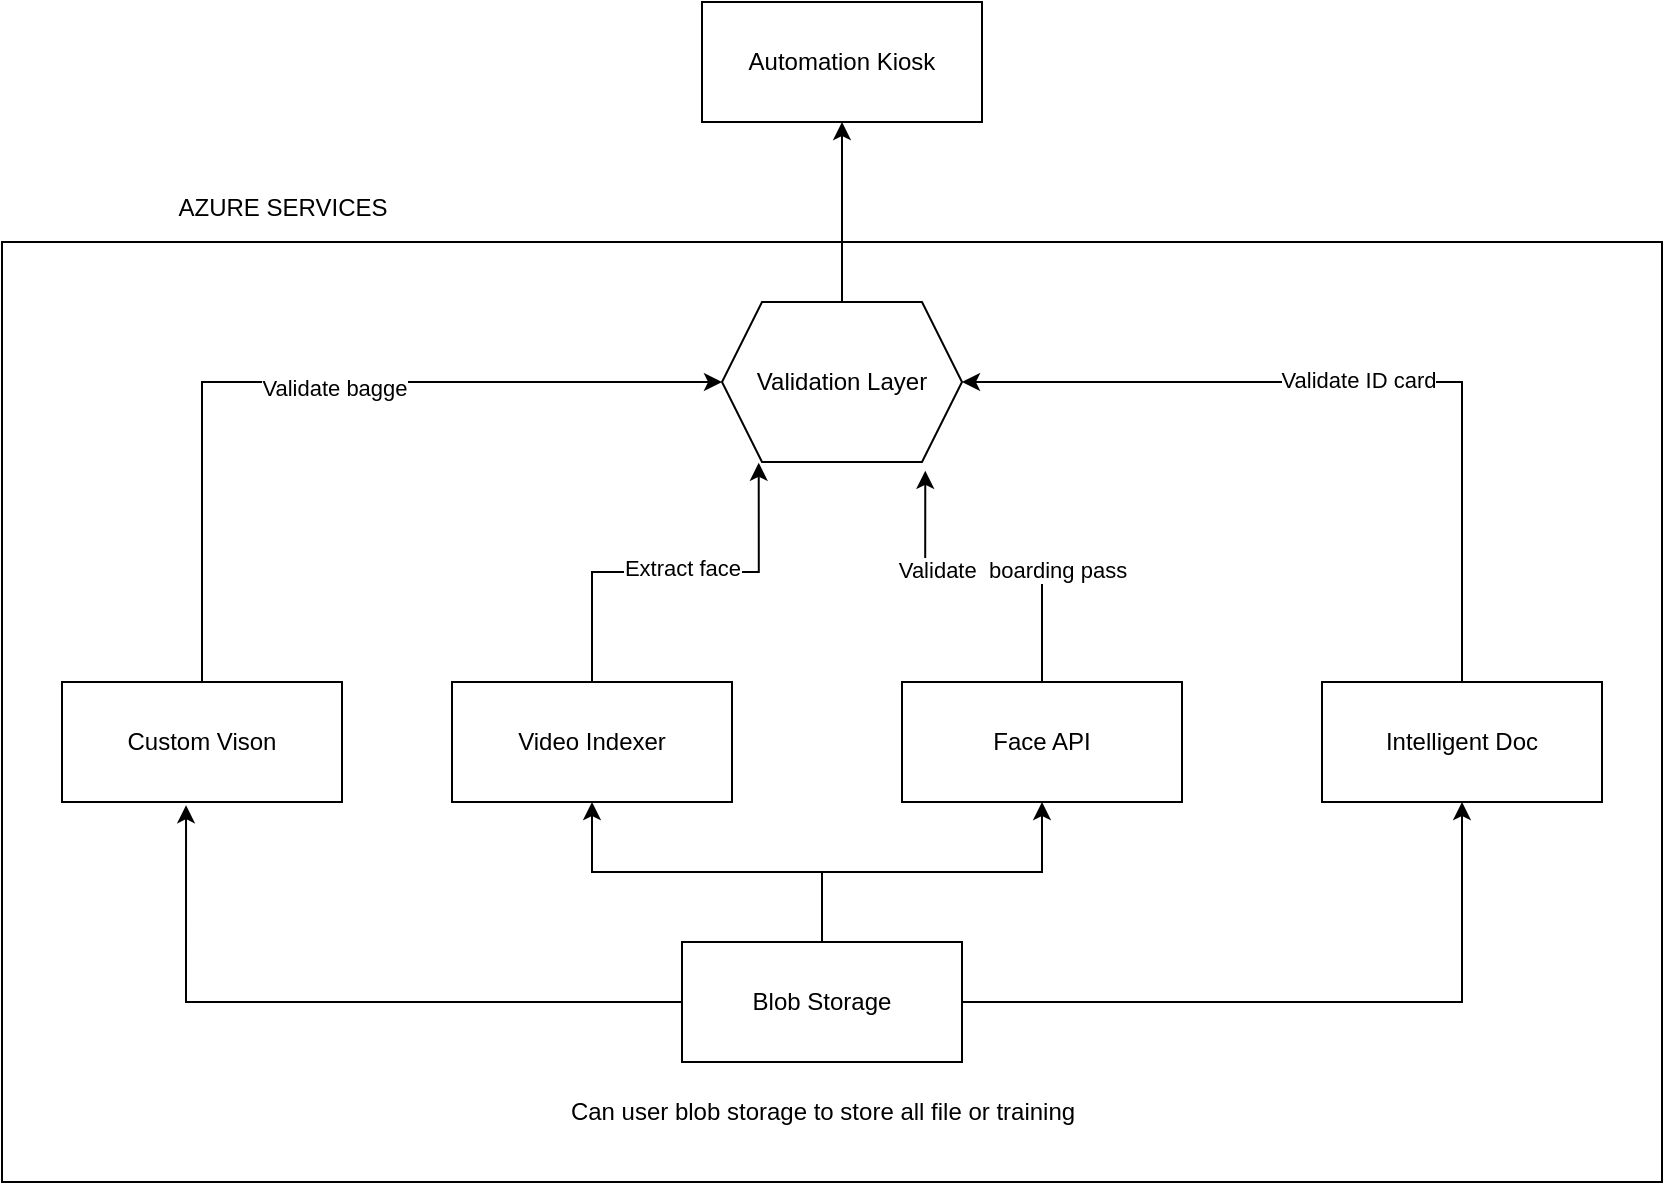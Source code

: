 <mxfile version="22.1.11" type="device">
  <diagram name="Page-1" id="4U_9iW4FGKNIkKCO15xi">
    <mxGraphModel dx="1884" dy="701" grid="1" gridSize="10" guides="1" tooltips="1" connect="1" arrows="1" fold="1" page="1" pageScale="1" pageWidth="850" pageHeight="1100" math="0" shadow="0">
      <root>
        <mxCell id="0" />
        <mxCell id="1" parent="0" />
        <mxCell id="EelfNMz_Km-Fg59MOtV4-26" value="" style="rounded=0;whiteSpace=wrap;html=1;" vertex="1" parent="1">
          <mxGeometry x="-10" y="200" width="830" height="470" as="geometry" />
        </mxCell>
        <mxCell id="EelfNMz_Km-Fg59MOtV4-21" style="edgeStyle=orthogonalEdgeStyle;rounded=0;orthogonalLoop=1;jettySize=auto;html=1;entryX=0.5;entryY=1;entryDx=0;entryDy=0;" edge="1" parent="1" source="EelfNMz_Km-Fg59MOtV4-1" target="EelfNMz_Km-Fg59MOtV4-3">
          <mxGeometry relative="1" as="geometry" />
        </mxCell>
        <mxCell id="EelfNMz_Km-Fg59MOtV4-22" style="edgeStyle=orthogonalEdgeStyle;rounded=0;orthogonalLoop=1;jettySize=auto;html=1;entryX=0.5;entryY=1;entryDx=0;entryDy=0;" edge="1" parent="1" source="EelfNMz_Km-Fg59MOtV4-1" target="EelfNMz_Km-Fg59MOtV4-2">
          <mxGeometry relative="1" as="geometry" />
        </mxCell>
        <mxCell id="EelfNMz_Km-Fg59MOtV4-23" style="edgeStyle=orthogonalEdgeStyle;rounded=0;orthogonalLoop=1;jettySize=auto;html=1;entryX=0.5;entryY=1;entryDx=0;entryDy=0;" edge="1" parent="1" source="EelfNMz_Km-Fg59MOtV4-1" target="EelfNMz_Km-Fg59MOtV4-5">
          <mxGeometry relative="1" as="geometry" />
        </mxCell>
        <mxCell id="EelfNMz_Km-Fg59MOtV4-1" value="Blob Storage" style="rounded=0;whiteSpace=wrap;html=1;" vertex="1" parent="1">
          <mxGeometry x="330" y="550" width="140" height="60" as="geometry" />
        </mxCell>
        <mxCell id="EelfNMz_Km-Fg59MOtV4-2" value="Face API" style="rounded=0;whiteSpace=wrap;html=1;" vertex="1" parent="1">
          <mxGeometry x="440" y="420" width="140" height="60" as="geometry" />
        </mxCell>
        <mxCell id="EelfNMz_Km-Fg59MOtV4-11" style="edgeStyle=orthogonalEdgeStyle;rounded=0;orthogonalLoop=1;jettySize=auto;html=1;entryX=1;entryY=0.5;entryDx=0;entryDy=0;" edge="1" parent="1" source="EelfNMz_Km-Fg59MOtV4-3" target="EelfNMz_Km-Fg59MOtV4-10">
          <mxGeometry relative="1" as="geometry">
            <Array as="points">
              <mxPoint x="720" y="270" />
            </Array>
          </mxGeometry>
        </mxCell>
        <mxCell id="EelfNMz_Km-Fg59MOtV4-12" value="Validate ID card" style="edgeLabel;html=1;align=center;verticalAlign=middle;resizable=0;points=[];" vertex="1" connectable="0" parent="EelfNMz_Km-Fg59MOtV4-11">
          <mxGeometry x="0.01" y="-1" relative="1" as="geometry">
            <mxPoint as="offset" />
          </mxGeometry>
        </mxCell>
        <mxCell id="EelfNMz_Km-Fg59MOtV4-3" value="Intelligent Doc" style="rounded=0;whiteSpace=wrap;html=1;" vertex="1" parent="1">
          <mxGeometry x="650" y="420" width="140" height="60" as="geometry" />
        </mxCell>
        <mxCell id="EelfNMz_Km-Fg59MOtV4-15" style="edgeStyle=orthogonalEdgeStyle;rounded=0;orthogonalLoop=1;jettySize=auto;html=1;entryX=0;entryY=0.5;entryDx=0;entryDy=0;" edge="1" parent="1" source="EelfNMz_Km-Fg59MOtV4-4" target="EelfNMz_Km-Fg59MOtV4-10">
          <mxGeometry relative="1" as="geometry">
            <Array as="points">
              <mxPoint x="90" y="270" />
            </Array>
          </mxGeometry>
        </mxCell>
        <mxCell id="EelfNMz_Km-Fg59MOtV4-16" value="Validate bagge" style="edgeLabel;html=1;align=center;verticalAlign=middle;resizable=0;points=[];" vertex="1" connectable="0" parent="EelfNMz_Km-Fg59MOtV4-15">
          <mxGeometry x="0.054" y="-3" relative="1" as="geometry">
            <mxPoint as="offset" />
          </mxGeometry>
        </mxCell>
        <mxCell id="EelfNMz_Km-Fg59MOtV4-4" value="Custom Vison" style="rounded=0;whiteSpace=wrap;html=1;" vertex="1" parent="1">
          <mxGeometry x="20" y="420" width="140" height="60" as="geometry" />
        </mxCell>
        <mxCell id="EelfNMz_Km-Fg59MOtV4-5" value="Video Indexer" style="rounded=0;whiteSpace=wrap;html=1;" vertex="1" parent="1">
          <mxGeometry x="215" y="420" width="140" height="60" as="geometry" />
        </mxCell>
        <mxCell id="EelfNMz_Km-Fg59MOtV4-6" value="Automation Kiosk" style="rounded=0;whiteSpace=wrap;html=1;" vertex="1" parent="1">
          <mxGeometry x="340" y="80" width="140" height="60" as="geometry" />
        </mxCell>
        <mxCell id="EelfNMz_Km-Fg59MOtV4-8" style="edgeStyle=orthogonalEdgeStyle;rounded=0;orthogonalLoop=1;jettySize=auto;html=1;exitX=0.5;exitY=1;exitDx=0;exitDy=0;" edge="1" parent="1">
          <mxGeometry relative="1" as="geometry">
            <mxPoint x="410" y="640" as="sourcePoint" />
            <mxPoint x="410" y="640" as="targetPoint" />
          </mxGeometry>
        </mxCell>
        <mxCell id="EelfNMz_Km-Fg59MOtV4-19" style="edgeStyle=orthogonalEdgeStyle;rounded=0;orthogonalLoop=1;jettySize=auto;html=1;entryX=0.5;entryY=1;entryDx=0;entryDy=0;" edge="1" parent="1" source="EelfNMz_Km-Fg59MOtV4-10" target="EelfNMz_Km-Fg59MOtV4-6">
          <mxGeometry relative="1" as="geometry" />
        </mxCell>
        <mxCell id="EelfNMz_Km-Fg59MOtV4-10" value="Validation Layer" style="shape=hexagon;perimeter=hexagonPerimeter2;whiteSpace=wrap;html=1;fixedSize=1;" vertex="1" parent="1">
          <mxGeometry x="350" y="230" width="120" height="80" as="geometry" />
        </mxCell>
        <mxCell id="EelfNMz_Km-Fg59MOtV4-13" style="edgeStyle=orthogonalEdgeStyle;rounded=0;orthogonalLoop=1;jettySize=auto;html=1;entryX=0.847;entryY=1.055;entryDx=0;entryDy=0;entryPerimeter=0;" edge="1" parent="1" source="EelfNMz_Km-Fg59MOtV4-2" target="EelfNMz_Km-Fg59MOtV4-10">
          <mxGeometry relative="1" as="geometry" />
        </mxCell>
        <mxCell id="EelfNMz_Km-Fg59MOtV4-14" value="Validate&amp;nbsp; boarding pass" style="edgeLabel;html=1;align=center;verticalAlign=middle;resizable=0;points=[];" vertex="1" connectable="0" parent="EelfNMz_Km-Fg59MOtV4-13">
          <mxGeometry x="-0.146" y="-1" relative="1" as="geometry">
            <mxPoint as="offset" />
          </mxGeometry>
        </mxCell>
        <mxCell id="EelfNMz_Km-Fg59MOtV4-17" style="edgeStyle=orthogonalEdgeStyle;rounded=0;orthogonalLoop=1;jettySize=auto;html=1;entryX=0.153;entryY=1.005;entryDx=0;entryDy=0;entryPerimeter=0;" edge="1" parent="1" source="EelfNMz_Km-Fg59MOtV4-5" target="EelfNMz_Km-Fg59MOtV4-10">
          <mxGeometry relative="1" as="geometry" />
        </mxCell>
        <mxCell id="EelfNMz_Km-Fg59MOtV4-18" value="Extract face" style="edgeLabel;html=1;align=center;verticalAlign=middle;resizable=0;points=[];" vertex="1" connectable="0" parent="EelfNMz_Km-Fg59MOtV4-17">
          <mxGeometry x="0.036" y="2" relative="1" as="geometry">
            <mxPoint as="offset" />
          </mxGeometry>
        </mxCell>
        <mxCell id="EelfNMz_Km-Fg59MOtV4-24" style="edgeStyle=orthogonalEdgeStyle;rounded=0;orthogonalLoop=1;jettySize=auto;html=1;entryX=0.443;entryY=1.027;entryDx=0;entryDy=0;entryPerimeter=0;" edge="1" parent="1" source="EelfNMz_Km-Fg59MOtV4-1" target="EelfNMz_Km-Fg59MOtV4-4">
          <mxGeometry relative="1" as="geometry" />
        </mxCell>
        <mxCell id="EelfNMz_Km-Fg59MOtV4-25" value="Can user blob storage to store all file or training" style="text;html=1;align=center;verticalAlign=middle;resizable=0;points=[];autosize=1;strokeColor=none;fillColor=none;" vertex="1" parent="1">
          <mxGeometry x="260" y="620" width="280" height="30" as="geometry" />
        </mxCell>
        <mxCell id="EelfNMz_Km-Fg59MOtV4-27" value="AZURE SERVICES" style="text;html=1;align=center;verticalAlign=middle;resizable=0;points=[];autosize=1;strokeColor=none;fillColor=none;" vertex="1" parent="1">
          <mxGeometry x="65" y="168" width="130" height="30" as="geometry" />
        </mxCell>
      </root>
    </mxGraphModel>
  </diagram>
</mxfile>
